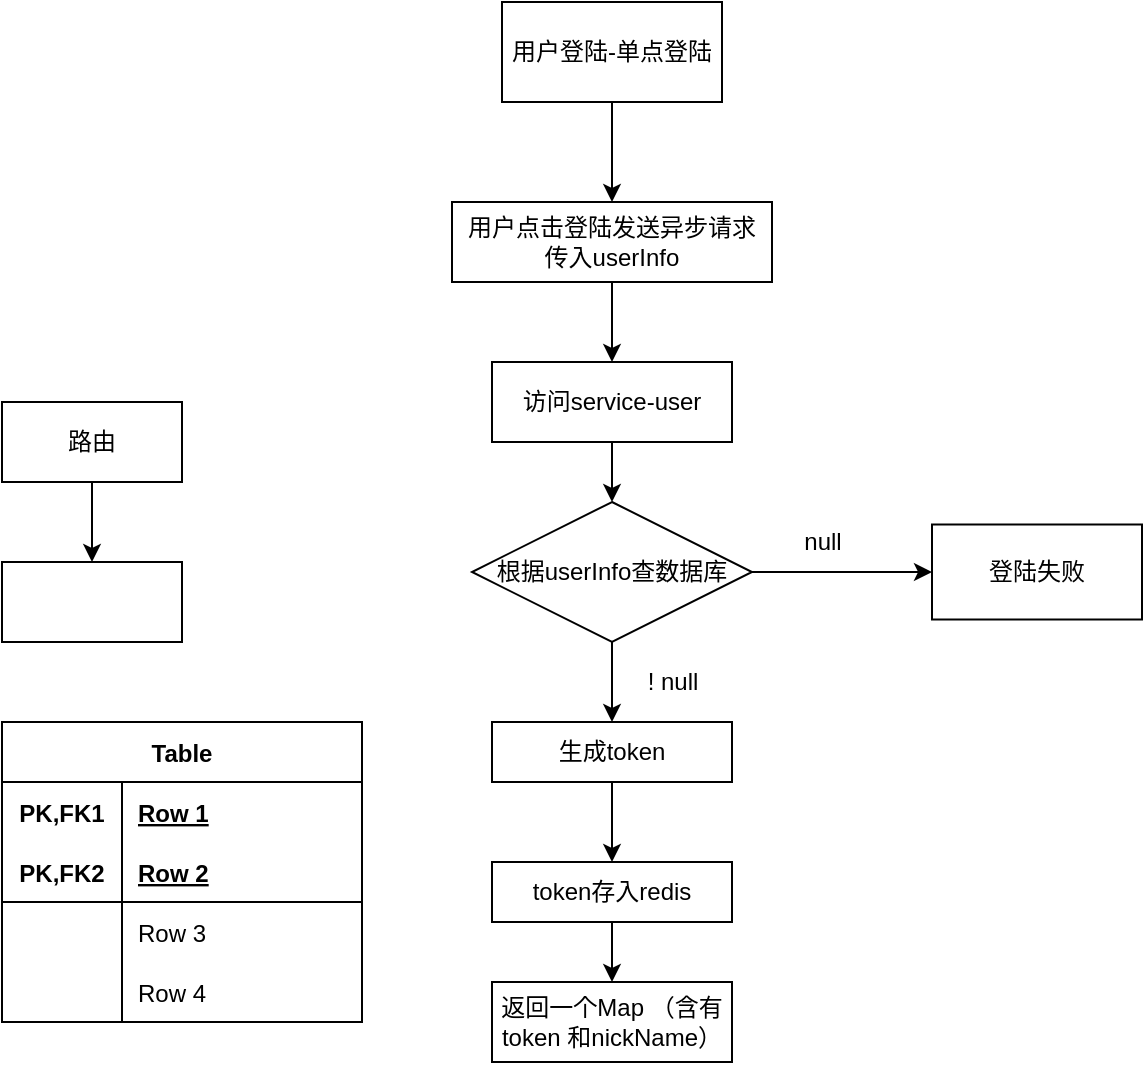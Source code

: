 <mxfile version="20.5.3" type="embed" pages="2"><diagram id="4qSX8llksCYm_vDA60sh" name="用户登陆"><mxGraphModel dx="959" dy="780" grid="1" gridSize="10" guides="1" tooltips="1" connect="1" arrows="1" fold="1" page="1" pageScale="1" pageWidth="1200" pageHeight="1920" math="0" shadow="0"><root><mxCell id="0"/><mxCell id="1" parent="0"/><mxCell id="3" style="edgeStyle=none;html=1;exitX=0.5;exitY=1;exitDx=0;exitDy=0;rounded=0;" parent="1" source="2" edge="1"><mxGeometry relative="1" as="geometry"><mxPoint x="375" y="250" as="targetPoint"/></mxGeometry></mxCell><mxCell id="2" value="用户登陆-单点登陆" style="rounded=0;whiteSpace=wrap;html=1;" parent="1" vertex="1"><mxGeometry x="320" y="150" width="110" height="50" as="geometry"/></mxCell><mxCell id="7" value="" style="edgeStyle=none;html=1;rounded=0;" parent="1" source="5" target="6" edge="1"><mxGeometry relative="1" as="geometry"/></mxCell><mxCell id="5" value="用户点击登陆发送异步请求&lt;br&gt;传入userInfo" style="rounded=0;whiteSpace=wrap;html=1;" parent="1" vertex="1"><mxGeometry x="295" y="250" width="160" height="40" as="geometry"/></mxCell><mxCell id="9" value="" style="edgeStyle=none;html=1;rounded=0;" parent="1" source="6" target="8" edge="1"><mxGeometry relative="1" as="geometry"/></mxCell><mxCell id="6" value="访问service-user" style="whiteSpace=wrap;html=1;rounded=0;" parent="1" vertex="1"><mxGeometry x="315" y="330" width="120" height="40" as="geometry"/></mxCell><mxCell id="13" value="" style="edgeStyle=none;html=1;rounded=0;" parent="1" source="8" target="12" edge="1"><mxGeometry relative="1" as="geometry"/></mxCell><mxCell id="16" value="" style="edgeStyle=none;html=1;rounded=0;" parent="1" source="8" target="15" edge="1"><mxGeometry relative="1" as="geometry"/></mxCell><mxCell id="8" value="根据userInfo查数据库" style="rhombus;whiteSpace=wrap;html=1;rounded=0;" parent="1" vertex="1"><mxGeometry x="305" y="400" width="140" height="70" as="geometry"/></mxCell><mxCell id="12" value="登陆失败" style="whiteSpace=wrap;html=1;rounded=0;" parent="1" vertex="1"><mxGeometry x="535" y="411.25" width="105" height="47.5" as="geometry"/></mxCell><mxCell id="14" value="null" style="text;html=1;align=center;verticalAlign=middle;resizable=0;points=[];autosize=1;strokeColor=none;fillColor=none;rounded=0;" parent="1" vertex="1"><mxGeometry x="465" y="410" width="30" height="20" as="geometry"/></mxCell><mxCell id="19" value="" style="edgeStyle=none;html=1;rounded=0;" parent="1" source="15" target="18" edge="1"><mxGeometry relative="1" as="geometry"/></mxCell><mxCell id="15" value="生成token" style="whiteSpace=wrap;html=1;rounded=0;" parent="1" vertex="1"><mxGeometry x="315" y="510" width="120" height="30" as="geometry"/></mxCell><mxCell id="17" value="! null" style="text;html=1;align=center;verticalAlign=middle;resizable=0;points=[];autosize=1;strokeColor=none;fillColor=none;rounded=0;" parent="1" vertex="1"><mxGeometry x="385" y="480" width="40" height="20" as="geometry"/></mxCell><mxCell id="21" value="" style="edgeStyle=none;html=1;rounded=0;" parent="1" source="18" target="20" edge="1"><mxGeometry relative="1" as="geometry"/></mxCell><mxCell id="18" value="token存入redis" style="whiteSpace=wrap;html=1;rounded=0;" parent="1" vertex="1"><mxGeometry x="315" y="580" width="120" height="30" as="geometry"/></mxCell><mxCell id="20" value="返回一个Map （含有token 和nickName）" style="whiteSpace=wrap;html=1;rounded=0;" parent="1" vertex="1"><mxGeometry x="315" y="640" width="120" height="40" as="geometry"/></mxCell><mxCell id="25" value="" style="edgeStyle=none;html=1;rounded=0;" parent="1" source="23" target="24" edge="1"><mxGeometry relative="1" as="geometry"/></mxCell><mxCell id="23" value="路由" style="whiteSpace=wrap;html=1;rounded=0;" parent="1" vertex="1"><mxGeometry x="70" y="350" width="90" height="40" as="geometry"/></mxCell><mxCell id="24" value="" style="whiteSpace=wrap;html=1;rounded=0;" parent="1" vertex="1"><mxGeometry x="70" y="430" width="90" height="40" as="geometry"/></mxCell><mxCell id="26" value="Table" style="shape=table;startSize=30;container=1;collapsible=1;childLayout=tableLayout;fixedRows=1;rowLines=0;fontStyle=1;align=center;resizeLast=1;" parent="1" vertex="1"><mxGeometry x="70" y="510" width="180" height="150" as="geometry"/></mxCell><mxCell id="27" value="" style="shape=tableRow;horizontal=0;startSize=0;swimlaneHead=0;swimlaneBody=0;fillColor=none;collapsible=0;dropTarget=0;points=[[0,0.5],[1,0.5]];portConstraint=eastwest;top=0;left=0;right=0;bottom=0;" parent="26" vertex="1"><mxGeometry y="30" width="180" height="30" as="geometry"/></mxCell><mxCell id="28" value="PK,FK1" style="shape=partialRectangle;connectable=0;fillColor=none;top=0;left=0;bottom=0;right=0;fontStyle=1;overflow=hidden;" parent="27" vertex="1"><mxGeometry width="60" height="30" as="geometry"><mxRectangle width="60" height="30" as="alternateBounds"/></mxGeometry></mxCell><mxCell id="29" value="Row 1" style="shape=partialRectangle;connectable=0;fillColor=none;top=0;left=0;bottom=0;right=0;align=left;spacingLeft=6;fontStyle=5;overflow=hidden;" parent="27" vertex="1"><mxGeometry x="60" width="120" height="30" as="geometry"><mxRectangle width="120" height="30" as="alternateBounds"/></mxGeometry></mxCell><mxCell id="30" value="" style="shape=tableRow;horizontal=0;startSize=0;swimlaneHead=0;swimlaneBody=0;fillColor=none;collapsible=0;dropTarget=0;points=[[0,0.5],[1,0.5]];portConstraint=eastwest;top=0;left=0;right=0;bottom=1;" parent="26" vertex="1"><mxGeometry y="60" width="180" height="30" as="geometry"/></mxCell><mxCell id="31" value="PK,FK2" style="shape=partialRectangle;connectable=0;fillColor=none;top=0;left=0;bottom=0;right=0;fontStyle=1;overflow=hidden;" parent="30" vertex="1"><mxGeometry width="60" height="30" as="geometry"><mxRectangle width="60" height="30" as="alternateBounds"/></mxGeometry></mxCell><mxCell id="32" value="Row 2" style="shape=partialRectangle;connectable=0;fillColor=none;top=0;left=0;bottom=0;right=0;align=left;spacingLeft=6;fontStyle=5;overflow=hidden;" parent="30" vertex="1"><mxGeometry x="60" width="120" height="30" as="geometry"><mxRectangle width="120" height="30" as="alternateBounds"/></mxGeometry></mxCell><mxCell id="33" value="" style="shape=tableRow;horizontal=0;startSize=0;swimlaneHead=0;swimlaneBody=0;fillColor=none;collapsible=0;dropTarget=0;points=[[0,0.5],[1,0.5]];portConstraint=eastwest;top=0;left=0;right=0;bottom=0;" parent="26" vertex="1"><mxGeometry y="90" width="180" height="30" as="geometry"/></mxCell><mxCell id="34" value="" style="shape=partialRectangle;connectable=0;fillColor=none;top=0;left=0;bottom=0;right=0;editable=1;overflow=hidden;" parent="33" vertex="1"><mxGeometry width="60" height="30" as="geometry"><mxRectangle width="60" height="30" as="alternateBounds"/></mxGeometry></mxCell><mxCell id="35" value="Row 3" style="shape=partialRectangle;connectable=0;fillColor=none;top=0;left=0;bottom=0;right=0;align=left;spacingLeft=6;overflow=hidden;" parent="33" vertex="1"><mxGeometry x="60" width="120" height="30" as="geometry"><mxRectangle width="120" height="30" as="alternateBounds"/></mxGeometry></mxCell><mxCell id="36" value="" style="shape=tableRow;horizontal=0;startSize=0;swimlaneHead=0;swimlaneBody=0;fillColor=none;collapsible=0;dropTarget=0;points=[[0,0.5],[1,0.5]];portConstraint=eastwest;top=0;left=0;right=0;bottom=0;" parent="26" vertex="1"><mxGeometry y="120" width="180" height="30" as="geometry"/></mxCell><mxCell id="37" value="" style="shape=partialRectangle;connectable=0;fillColor=none;top=0;left=0;bottom=0;right=0;editable=1;overflow=hidden;" parent="36" vertex="1"><mxGeometry width="60" height="30" as="geometry"><mxRectangle width="60" height="30" as="alternateBounds"/></mxGeometry></mxCell><mxCell id="38" value="Row 4" style="shape=partialRectangle;connectable=0;fillColor=none;top=0;left=0;bottom=0;right=0;align=left;spacingLeft=6;overflow=hidden;" parent="36" vertex="1"><mxGeometry x="60" width="120" height="30" as="geometry"><mxRectangle width="120" height="30" as="alternateBounds"/></mxGeometry></mxCell></root></mxGraphModel></diagram><diagram id="n-O3gxA8gHq2rYlEGuaB" name="购物车模块分析"><mxGraphModel dx="661" dy="538" grid="1" gridSize="10" guides="1" tooltips="1" connect="1" arrows="1" fold="1" page="1" pageScale="1" pageWidth="900" pageHeight="1600" math="0" shadow="0"><root><mxCell id="o0xMHP7HOTVTw_kzXA3D-0"/><mxCell id="o0xMHP7HOTVTw_kzXA3D-1" parent="o0xMHP7HOTVTw_kzXA3D-0"/><mxCell id="o0xMHP7HOTVTw_kzXA3D-4" value="" style="edgeStyle=none;html=1;" parent="o0xMHP7HOTVTw_kzXA3D-1" target="o0xMHP7HOTVTw_kzXA3D-3" edge="1"><mxGeometry relative="1" as="geometry"><mxPoint x="300" y="150" as="sourcePoint"/></mxGeometry></mxCell><mxCell id="o0xMHP7HOTVTw_kzXA3D-7" value="" style="edgeStyle=none;html=1;" parent="o0xMHP7HOTVTw_kzXA3D-1" source="o0xMHP7HOTVTw_kzXA3D-3" edge="1"><mxGeometry relative="1" as="geometry"><mxPoint x="300" y="260" as="targetPoint"/></mxGeometry></mxCell><mxCell id="o0xMHP7HOTVTw_kzXA3D-3" value="查询正式的购物车" style="whiteSpace=wrap;html=1;" parent="o0xMHP7HOTVTw_kzXA3D-1" vertex="1"><mxGeometry x="250" y="200" width="100" height="30" as="geometry"/></mxCell><mxCell id="o0xMHP7HOTVTw_kzXA3D-5" value="登陆" style="text;html=1;align=center;verticalAlign=middle;resizable=0;points=[];autosize=1;strokeColor=none;fillColor=none;" parent="o0xMHP7HOTVTw_kzXA3D-1" vertex="1"><mxGeometry x="300" y="160" width="40" height="20" as="geometry"/></mxCell><mxCell id="o0xMHP7HOTVTw_kzXA3D-9" value="" style="edgeStyle=none;html=1;" parent="o0xMHP7HOTVTw_kzXA3D-1" target="o0xMHP7HOTVTw_kzXA3D-8" edge="1"><mxGeometry relative="1" as="geometry"><mxPoint x="300" y="300" as="sourcePoint"/></mxGeometry></mxCell><mxCell id="o0xMHP7HOTVTw_kzXA3D-12" value="" style="edgeStyle=none;html=1;" parent="o0xMHP7HOTVTw_kzXA3D-1" source="o0xMHP7HOTVTw_kzXA3D-8" target="o0xMHP7HOTVTw_kzXA3D-11" edge="1"><mxGeometry relative="1" as="geometry"/></mxCell><mxCell id="o0xMHP7HOTVTw_kzXA3D-8" value="合并购物车" style="whiteSpace=wrap;html=1;" parent="o0xMHP7HOTVTw_kzXA3D-1" vertex="1"><mxGeometry x="250" y="350" width="100" height="27.5" as="geometry"/></mxCell><mxCell id="o0xMHP7HOTVTw_kzXA3D-10" value="有数据" style="text;html=1;align=center;verticalAlign=middle;resizable=0;points=[];autosize=1;strokeColor=none;fillColor=none;" parent="o0xMHP7HOTVTw_kzXA3D-1" vertex="1"><mxGeometry x="300" y="310" width="50" height="20" as="geometry"/></mxCell><mxCell id="o0xMHP7HOTVTw_kzXA3D-21" style="edgeStyle=none;html=1;exitX=0.5;exitY=1;exitDx=0;exitDy=0;entryX=0;entryY=0.5;entryDx=0;entryDy=0;" parent="o0xMHP7HOTVTw_kzXA3D-1" source="o0xMHP7HOTVTw_kzXA3D-11" target="o0xMHP7HOTVTw_kzXA3D-19" edge="1"><mxGeometry relative="1" as="geometry"><Array as="points"><mxPoint x="300" y="535"/></Array></mxGeometry></mxCell><mxCell id="o0xMHP7HOTVTw_kzXA3D-11" value="更新mysql和redis" style="whiteSpace=wrap;html=1;" parent="o0xMHP7HOTVTw_kzXA3D-1" vertex="1"><mxGeometry x="250" y="440" width="100" height="28.75" as="geometry"/></mxCell><mxCell id="o0xMHP7HOTVTw_kzXA3D-17" style="edgeStyle=none;html=1;exitX=1;exitY=0.5;exitDx=0;exitDy=0;entryX=0.5;entryY=0;entryDx=0;entryDy=0;" parent="o0xMHP7HOTVTw_kzXA3D-1" source="o0xMHP7HOTVTw_kzXA3D-13" edge="1"><mxGeometry relative="1" as="geometry"><mxPoint x="450" y="350" as="targetPoint"/><Array as="points"><mxPoint x="450" y="290"/></Array></mxGeometry></mxCell><mxCell id="o0xMHP7HOTVTw_kzXA3D-13" value="&lt;span&gt;查询临时购物车&lt;/span&gt;" style="rhombus;whiteSpace=wrap;html=1;" parent="o0xMHP7HOTVTw_kzXA3D-1" vertex="1"><mxGeometry x="245" y="260" width="105" height="60" as="geometry"/></mxCell><mxCell id="FrHLdVk0rbErXKexYIeh-14" value="" style="edgeStyle=none;html=1;" parent="o0xMHP7HOTVTw_kzXA3D-1" source="o0xMHP7HOTVTw_kzXA3D-14" edge="1"><mxGeometry relative="1" as="geometry"><mxPoint x="640" y="145" as="targetPoint"/></mxGeometry></mxCell><mxCell id="o0xMHP7HOTVTw_kzXA3D-14" value="&lt;span&gt;用户登陆&lt;/span&gt;" style="rhombus;whiteSpace=wrap;html=1;" parent="o0xMHP7HOTVTw_kzXA3D-1" vertex="1"><mxGeometry x="250" y="120" width="100" height="50" as="geometry"/></mxCell><mxCell id="o0xMHP7HOTVTw_kzXA3D-20" value="" style="edgeStyle=none;html=1;exitX=0.5;exitY=1;exitDx=0;exitDy=0;" parent="o0xMHP7HOTVTw_kzXA3D-1" source="FrHLdVk0rbErXKexYIeh-0" edge="1"><mxGeometry relative="1" as="geometry"><mxPoint x="450" y="410" as="sourcePoint"/><mxPoint x="450" y="440" as="targetPoint"/></mxGeometry></mxCell><mxCell id="o0xMHP7HOTVTw_kzXA3D-18" value="无数据" style="text;html=1;align=center;verticalAlign=middle;resizable=0;points=[];autosize=1;strokeColor=none;fillColor=none;" parent="o0xMHP7HOTVTw_kzXA3D-1" vertex="1"><mxGeometry x="385" y="270" width="50" height="20" as="geometry"/></mxCell><mxCell id="o0xMHP7HOTVTw_kzXA3D-19" value="返回购物车列表" style="whiteSpace=wrap;html=1;" parent="o0xMHP7HOTVTw_kzXA3D-1" vertex="1"><mxGeometry x="400" y="520" width="100" height="30" as="geometry"/></mxCell><mxCell id="FrHLdVk0rbErXKexYIeh-5" value="" style="edgeStyle=none;html=1;entryX=1;entryY=0.5;entryDx=0;entryDy=0;" parent="o0xMHP7HOTVTw_kzXA3D-1" source="FrHLdVk0rbErXKexYIeh-0" target="o0xMHP7HOTVTw_kzXA3D-19" edge="1"><mxGeometry relative="1" as="geometry"><mxPoint x="550" y="375" as="targetPoint"/><Array as="points"><mxPoint x="580" y="375"/><mxPoint x="580" y="535"/></Array></mxGeometry></mxCell><mxCell id="FrHLdVk0rbErXKexYIeh-0" value="正式购物车" style="rhombus;whiteSpace=wrap;html=1;" parent="o0xMHP7HOTVTw_kzXA3D-1" vertex="1"><mxGeometry x="410" y="350" width="80" height="50" as="geometry"/></mxCell><mxCell id="FrHLdVk0rbErXKexYIeh-1" value="！=null" style="text;html=1;align=center;verticalAlign=middle;resizable=0;points=[];autosize=1;strokeColor=none;fillColor=none;" parent="o0xMHP7HOTVTw_kzXA3D-1" vertex="1"><mxGeometry x="460" y="400" width="50" height="20" as="geometry"/></mxCell><mxCell id="FrHLdVk0rbErXKexYIeh-3" value="" style="edgeStyle=none;html=1;" parent="o0xMHP7HOTVTw_kzXA3D-1" source="FrHLdVk0rbErXKexYIeh-2" target="o0xMHP7HOTVTw_kzXA3D-19" edge="1"><mxGeometry relative="1" as="geometry"/></mxCell><mxCell id="FrHLdVk0rbErXKexYIeh-2" value="设置到redis中" style="whiteSpace=wrap;html=1;" parent="o0xMHP7HOTVTw_kzXA3D-1" vertex="1"><mxGeometry x="410" y="440" width="80" height="30" as="geometry"/></mxCell><mxCell id="FrHLdVk0rbErXKexYIeh-15" value="未登录" style="text;html=1;align=center;verticalAlign=middle;resizable=0;points=[];autosize=1;strokeColor=none;fillColor=none;" parent="o0xMHP7HOTVTw_kzXA3D-1" vertex="1"><mxGeometry x="345" y="120" width="50" height="20" as="geometry"/></mxCell><mxCell id="FrHLdVk0rbErXKexYIeh-20" value="" style="edgeStyle=none;html=1;" parent="o0xMHP7HOTVTw_kzXA3D-1" source="FrHLdVk0rbErXKexYIeh-18" target="FrHLdVk0rbErXKexYIeh-19" edge="1"><mxGeometry relative="1" as="geometry"/></mxCell><mxCell id="FrHLdVk0rbErXKexYIeh-23" style="edgeStyle=none;html=1;exitX=1;exitY=0.5;exitDx=0;exitDy=0;" parent="o0xMHP7HOTVTw_kzXA3D-1" source="FrHLdVk0rbErXKexYIeh-18" edge="1"><mxGeometry relative="1" as="geometry"><mxPoint x="450" y="550" as="targetPoint"/><Array as="points"><mxPoint x="810" y="145"/><mxPoint x="810" y="360"/><mxPoint x="810" y="590"/><mxPoint x="450" y="590"/></Array></mxGeometry></mxCell><mxCell id="FrHLdVk0rbErXKexYIeh-18" value="查询临时购物车" style="rhombus;whiteSpace=wrap;html=1;" parent="o0xMHP7HOTVTw_kzXA3D-1" vertex="1"><mxGeometry x="640" y="120" width="110" height="50" as="geometry"/></mxCell><mxCell id="FrHLdVk0rbErXKexYIeh-22" style="edgeStyle=none;html=1;entryX=0.5;entryY=1;entryDx=0;entryDy=0;" parent="o0xMHP7HOTVTw_kzXA3D-1" source="FrHLdVk0rbErXKexYIeh-19" target="o0xMHP7HOTVTw_kzXA3D-19" edge="1"><mxGeometry relative="1" as="geometry"><Array as="points"><mxPoint x="695" y="640"/><mxPoint x="450" y="640"/></Array></mxGeometry></mxCell><mxCell id="FrHLdVk0rbErXKexYIeh-19" value="存入redis" style="whiteSpace=wrap;html=1;" parent="o0xMHP7HOTVTw_kzXA3D-1" vertex="1"><mxGeometry x="650" y="350" width="90" height="25" as="geometry"/></mxCell><mxCell id="FrHLdVk0rbErXKexYIeh-21" value="存在数据" style="text;html=1;align=center;verticalAlign=middle;resizable=0;points=[];autosize=1;strokeColor=none;fillColor=none;" parent="o0xMHP7HOTVTw_kzXA3D-1" vertex="1"><mxGeometry x="700" y="240" width="60" height="20" as="geometry"/></mxCell><mxCell id="FrHLdVk0rbErXKexYIeh-24" value="没有数据返回null" style="text;html=1;align=center;verticalAlign=middle;resizable=0;points=[];autosize=1;strokeColor=none;fillColor=none;" parent="o0xMHP7HOTVTw_kzXA3D-1" vertex="1"><mxGeometry x="810" y="330" width="110" height="20" as="geometry"/></mxCell></root></mxGraphModel></diagram></mxfile>
